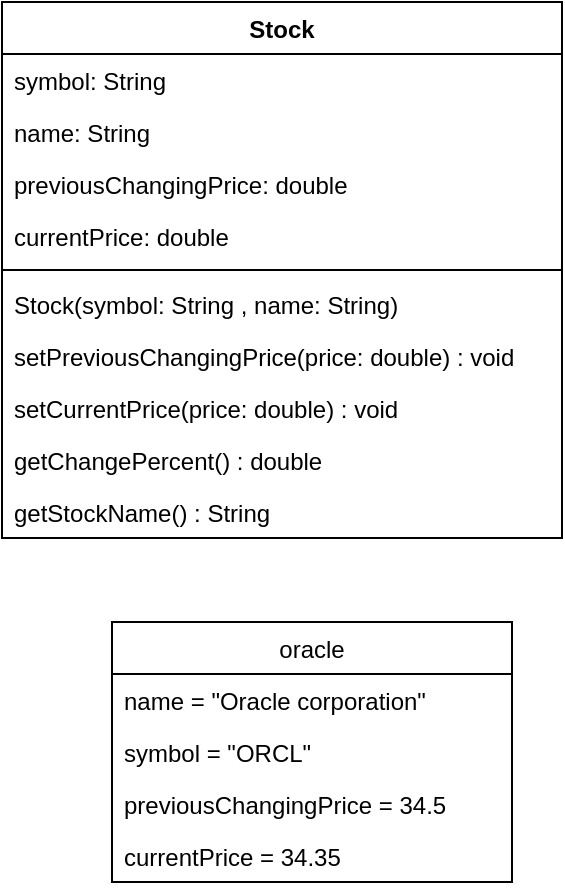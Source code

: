 <mxfile version="14.6.13" type="device"><diagram id="LNsb6CYCdvqSGKQlRArH" name="Page-1"><mxGraphModel dx="1086" dy="806" grid="1" gridSize="10" guides="1" tooltips="1" connect="1" arrows="1" fold="1" page="1" pageScale="1" pageWidth="850" pageHeight="1100" math="0" shadow="0"><root><mxCell id="0"/><mxCell id="1" parent="0"/><mxCell id="PjjGubRrjV3lMMWxVZi3-1" value="Stock" style="swimlane;fontStyle=1;align=center;verticalAlign=top;childLayout=stackLayout;horizontal=1;startSize=26;horizontalStack=0;resizeParent=1;resizeParentMax=0;resizeLast=0;collapsible=1;marginBottom=0;" parent="1" vertex="1"><mxGeometry x="270" y="120" width="280" height="268" as="geometry"/></mxCell><mxCell id="PjjGubRrjV3lMMWxVZi3-2" value="symbol: String&#10;" style="text;strokeColor=none;fillColor=none;align=left;verticalAlign=top;spacingLeft=4;spacingRight=4;overflow=hidden;rotatable=0;points=[[0,0.5],[1,0.5]];portConstraint=eastwest;" parent="PjjGubRrjV3lMMWxVZi3-1" vertex="1"><mxGeometry y="26" width="280" height="26" as="geometry"/></mxCell><mxCell id="PjjGubRrjV3lMMWxVZi3-5" value="name: String" style="text;strokeColor=none;fillColor=none;align=left;verticalAlign=top;spacingLeft=4;spacingRight=4;overflow=hidden;rotatable=0;points=[[0,0.5],[1,0.5]];portConstraint=eastwest;" parent="PjjGubRrjV3lMMWxVZi3-1" vertex="1"><mxGeometry y="52" width="280" height="26" as="geometry"/></mxCell><mxCell id="PjjGubRrjV3lMMWxVZi3-6" value="previousChangingPrice: double" style="text;strokeColor=none;fillColor=none;align=left;verticalAlign=top;spacingLeft=4;spacingRight=4;overflow=hidden;rotatable=0;points=[[0,0.5],[1,0.5]];portConstraint=eastwest;" parent="PjjGubRrjV3lMMWxVZi3-1" vertex="1"><mxGeometry y="78" width="280" height="26" as="geometry"/></mxCell><mxCell id="PjjGubRrjV3lMMWxVZi3-8" value="currentPrice: double" style="text;strokeColor=none;fillColor=none;align=left;verticalAlign=top;spacingLeft=4;spacingRight=4;overflow=hidden;rotatable=0;points=[[0,0.5],[1,0.5]];portConstraint=eastwest;" parent="PjjGubRrjV3lMMWxVZi3-1" vertex="1"><mxGeometry y="104" width="280" height="26" as="geometry"/></mxCell><mxCell id="PjjGubRrjV3lMMWxVZi3-3" value="" style="line;strokeWidth=1;fillColor=none;align=left;verticalAlign=middle;spacingTop=-1;spacingLeft=3;spacingRight=3;rotatable=0;labelPosition=right;points=[];portConstraint=eastwest;" parent="PjjGubRrjV3lMMWxVZi3-1" vertex="1"><mxGeometry y="130" width="280" height="8" as="geometry"/></mxCell><mxCell id="PjjGubRrjV3lMMWxVZi3-4" value="Stock(symbol: String , name: String)" style="text;strokeColor=none;fillColor=none;align=left;verticalAlign=top;spacingLeft=4;spacingRight=4;overflow=hidden;rotatable=0;points=[[0,0.5],[1,0.5]];portConstraint=eastwest;" parent="PjjGubRrjV3lMMWxVZi3-1" vertex="1"><mxGeometry y="138" width="280" height="26" as="geometry"/></mxCell><mxCell id="PjjGubRrjV3lMMWxVZi3-9" value="setPreviousChangingPrice(price: double) : void" style="text;strokeColor=none;fillColor=none;align=left;verticalAlign=top;spacingLeft=4;spacingRight=4;overflow=hidden;rotatable=0;points=[[0,0.5],[1,0.5]];portConstraint=eastwest;" parent="PjjGubRrjV3lMMWxVZi3-1" vertex="1"><mxGeometry y="164" width="280" height="26" as="geometry"/></mxCell><mxCell id="PjjGubRrjV3lMMWxVZi3-10" value="setCurrentPrice(price: double) : void" style="text;strokeColor=none;fillColor=none;align=left;verticalAlign=top;spacingLeft=4;spacingRight=4;overflow=hidden;rotatable=0;points=[[0,0.5],[1,0.5]];portConstraint=eastwest;" parent="PjjGubRrjV3lMMWxVZi3-1" vertex="1"><mxGeometry y="190" width="280" height="26" as="geometry"/></mxCell><mxCell id="PjjGubRrjV3lMMWxVZi3-11" value="getChangePercent() : double" style="text;strokeColor=none;fillColor=none;align=left;verticalAlign=top;spacingLeft=4;spacingRight=4;overflow=hidden;rotatable=0;points=[[0,0.5],[1,0.5]];portConstraint=eastwest;" parent="PjjGubRrjV3lMMWxVZi3-1" vertex="1"><mxGeometry y="216" width="280" height="26" as="geometry"/></mxCell><mxCell id="tsLYcRl4QFDAmJBKbsWg-1" value="getStockName() : String" style="text;strokeColor=none;fillColor=none;align=left;verticalAlign=top;spacingLeft=4;spacingRight=4;overflow=hidden;rotatable=0;points=[[0,0.5],[1,0.5]];portConstraint=eastwest;" vertex="1" parent="PjjGubRrjV3lMMWxVZi3-1"><mxGeometry y="242" width="280" height="26" as="geometry"/></mxCell><mxCell id="Xd5UyZdH3s5NlC45E1rc-1" value="oracle" style="swimlane;fontStyle=0;childLayout=stackLayout;horizontal=1;startSize=26;fillColor=none;horizontalStack=0;resizeParent=1;resizeParentMax=0;resizeLast=0;collapsible=1;marginBottom=0;" parent="1" vertex="1"><mxGeometry x="325" y="430" width="200" height="130" as="geometry"/></mxCell><mxCell id="Xd5UyZdH3s5NlC45E1rc-3" value="name = &quot;Oracle corporation&quot;" style="text;strokeColor=none;fillColor=none;align=left;verticalAlign=top;spacingLeft=4;spacingRight=4;overflow=hidden;rotatable=0;points=[[0,0.5],[1,0.5]];portConstraint=eastwest;" parent="Xd5UyZdH3s5NlC45E1rc-1" vertex="1"><mxGeometry y="26" width="200" height="26" as="geometry"/></mxCell><mxCell id="Xd5UyZdH3s5NlC45E1rc-4" value="symbol = &quot;ORCL&quot;" style="text;strokeColor=none;fillColor=none;align=left;verticalAlign=top;spacingLeft=4;spacingRight=4;overflow=hidden;rotatable=0;points=[[0,0.5],[1,0.5]];portConstraint=eastwest;" parent="Xd5UyZdH3s5NlC45E1rc-1" vertex="1"><mxGeometry y="52" width="200" height="26" as="geometry"/></mxCell><mxCell id="tsLYcRl4QFDAmJBKbsWg-2" value="previousChangingPrice = 34.5" style="text;strokeColor=none;fillColor=none;align=left;verticalAlign=top;spacingLeft=4;spacingRight=4;overflow=hidden;rotatable=0;points=[[0,0.5],[1,0.5]];portConstraint=eastwest;" vertex="1" parent="Xd5UyZdH3s5NlC45E1rc-1"><mxGeometry y="78" width="200" height="26" as="geometry"/></mxCell><mxCell id="tsLYcRl4QFDAmJBKbsWg-3" value="currentPrice = 34.35&#10;" style="text;strokeColor=none;fillColor=none;align=left;verticalAlign=top;spacingLeft=4;spacingRight=4;overflow=hidden;rotatable=0;points=[[0,0.5],[1,0.5]];portConstraint=eastwest;" vertex="1" parent="Xd5UyZdH3s5NlC45E1rc-1"><mxGeometry y="104" width="200" height="26" as="geometry"/></mxCell></root></mxGraphModel></diagram></mxfile>